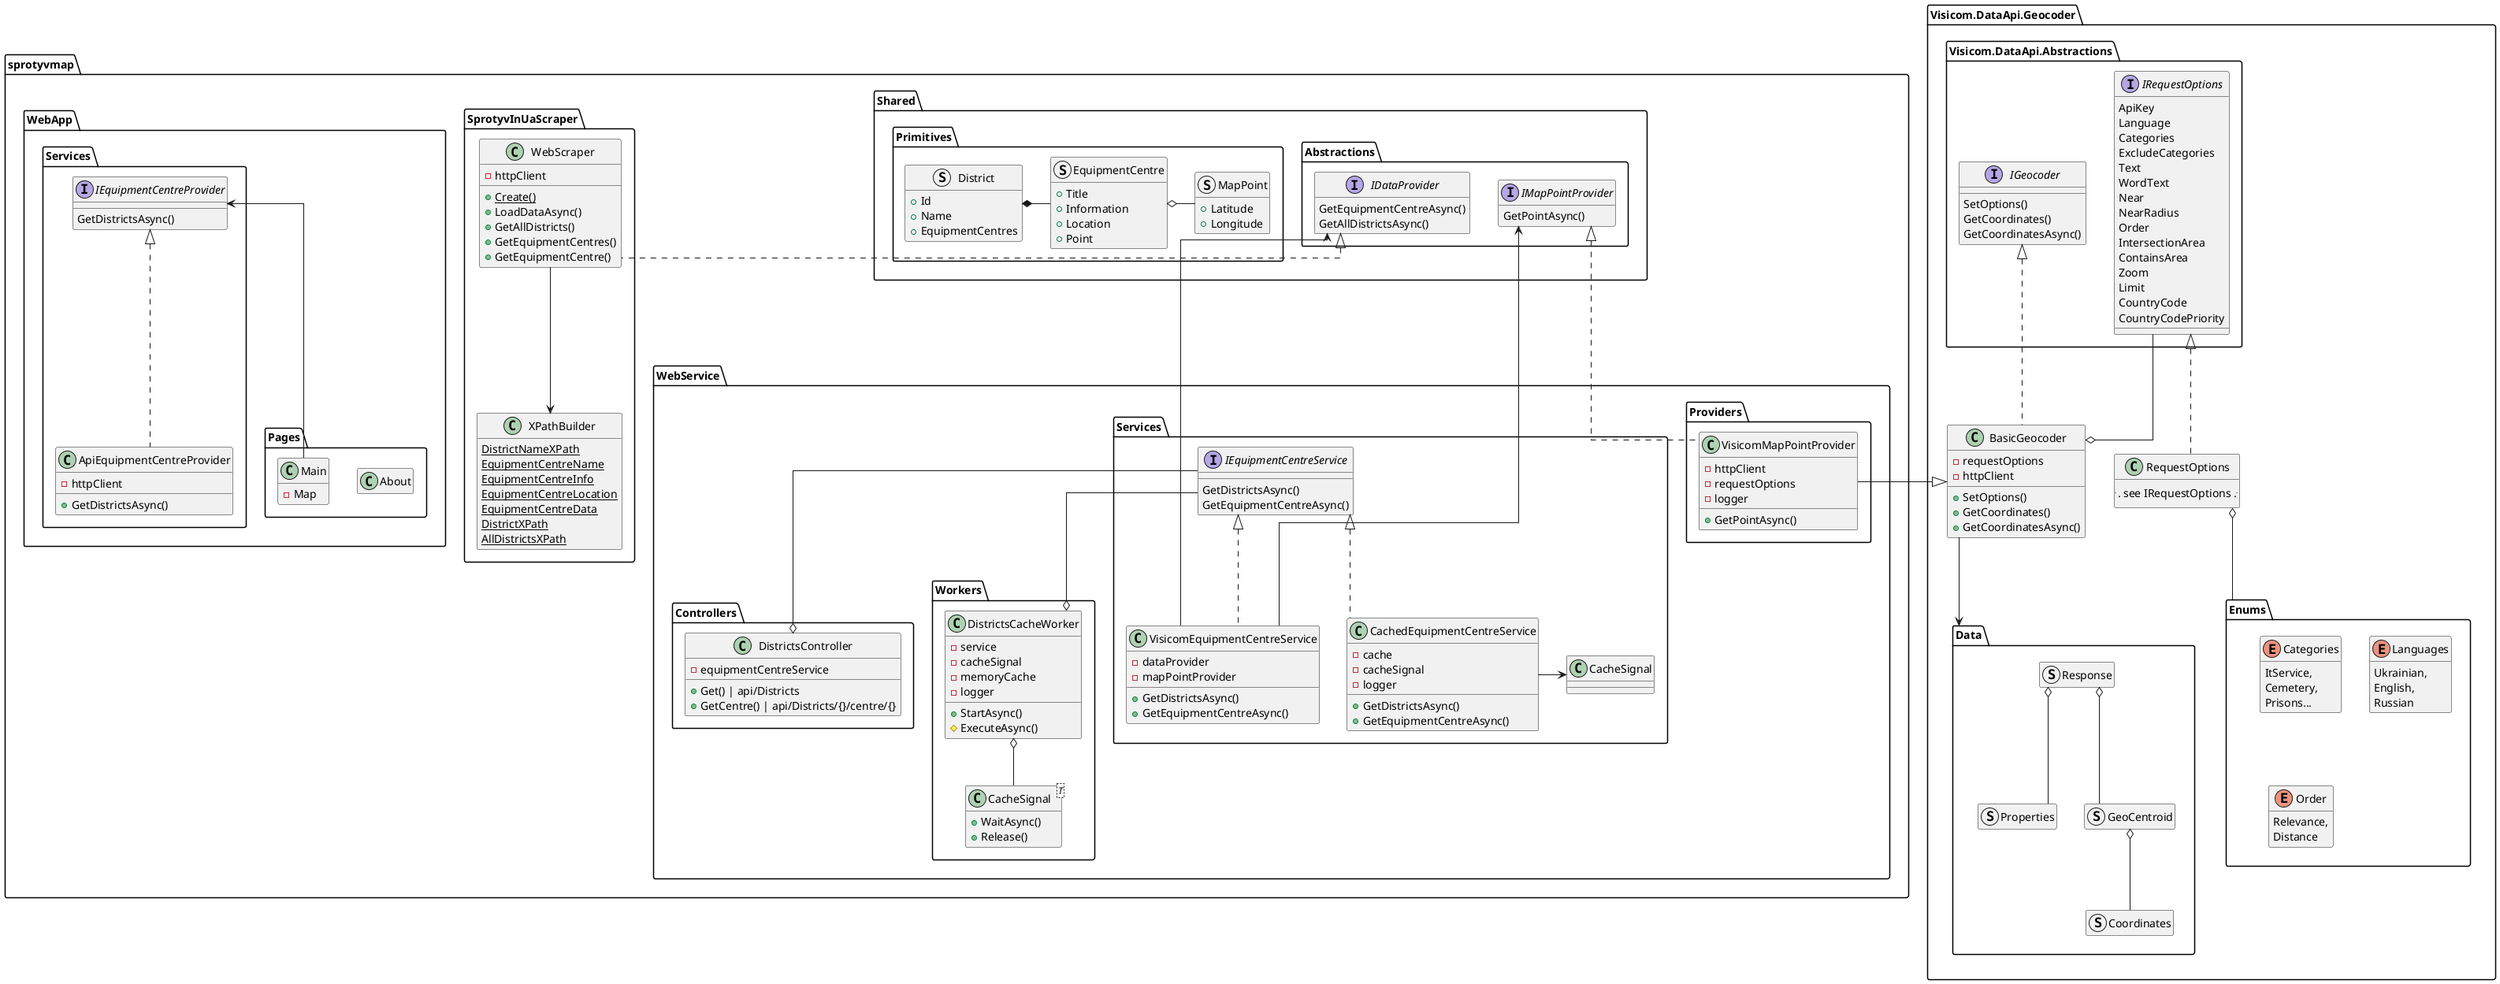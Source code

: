 @startuml sprotyvmap
skinparam linetype ortho
package sprotyvmap
{
    package Shared
    {
        package Abstractions
        {
            hide fields
            interface IDataProvider
            {
                GetEquipmentCentreAsync()
                GetAllDistrictsAsync()
            }
            interface IMapPointProvider
            {
                GetPointAsync()
            }
        }
        package Primitives
        {
            hide methods
            struct District
            {
                +Id
                +Name
                +EquipmentCentres
            }
            struct EquipmentCentre
            {
                +Title
                +Information
                +Location
                +Point
            }
            struct MapPoint
            {
                +Latitude
                +Longitude
            }
        }
        District *- EquipmentCentre
        EquipmentCentre o- MapPoint

    }
    package SprotyvInUaScraper
    {
        class WebScraper
        {
            -httpClient
            +{static}Create()
            +LoadDataAsync()
            +GetAllDistricts()
            +GetEquipmentCentres()
            +GetEquipmentCentre()
        }
        IDataProvider <|. WebScraper 
        class XPathBuilder
        {
            {static} DistrictNameXPath
            {static} EquipmentCentreName
            {static} EquipmentCentreInfo
            {static} EquipmentCentreLocation
            {static} EquipmentCentreData
            {static} DistrictXPath
            {static} AllDistrictsXPath
        }
        hide XPathBuilder methods
        WebScraper --> XPathBuilder
    }
    package WebApp
    {

        package Services
        {
            interface IEquipmentCentreProvider
            {
                GetDistrictsAsync()
            }
            class ApiEquipmentCentreProvider implements IEquipmentCentreProvider
            {
                -httpClient
                +GetDistrictsAsync()
            }
        }
        package Pages
        {
            class About
            {
            }
            hide About members
            class Main
            {
                -Map
            }
            hide Main methods
        }
        IEquipmentCentreProvider <-- Main
    }
    package WebService
    {
        package Providers
        {
            class VisicomMapPointProvider 
            {
                -httpClient
                -requestOptions
                -logger
                +GetPointAsync()
            }
            IMapPointProvider <|.. VisicomMapPointProvider 
        }
        package Services
        {
            interface IEquipmentCentreService
            {
                GetDistrictsAsync()
                GetEquipmentCentreAsync()
            }
            class VisicomEquipmentCentreService implements IEquipmentCentreService
            {
                -dataProvider
                -mapPointProvider
                +GetDistrictsAsync()
                +GetEquipmentCentreAsync()
            }
            class CachedEquipmentCentreService implements IEquipmentCentreService
            {
                -cache
                -cacheSignal
                -logger
                +GetDistrictsAsync()
                +GetEquipmentCentreAsync()
            }
            IDataProvider <-- VisicomEquipmentCentreService
            IMapPointProvider <-- VisicomEquipmentCentreService
            CachedEquipmentCentreService -> CacheSignal
        }
        package Controllers
        {
            class DistrictsController
            {
                -equipmentCentreService
                +Get() | api/Districts
                +GetCentre() | api/Districts/{}/centre/{}
            }
            IEquipmentCentreService --o DistrictsController
        }
        package Workers
        {
            class CacheSignal<T>
            {
                +WaitAsync()
                +Release()
            }
            hide CacheSignal fields

            class DistrictsCacheWorker
            {
                -service
                -cacheSignal
                -memoryCache
                -logger
                +StartAsync()
                #ExecuteAsync()
            }
            ' IEquipmentCentreService --o DistrictsCacheWorker
            DistrictsCacheWorker o-up- IEquipmentCentreService
            DistrictsCacheWorker o-- CacheSignal
        }

    }
}
set separator none
package Visicom.DataApi.Geocoder
{
    package Visicom.DataApi.Abstractions
    {
        interface IGeocoder
        {
            SetOptions()
            GetCoordinates()
            GetCoordinatesAsync()
        }
        interface IRequestOptions
        {
            ApiKey
            Language
            Categories
            ExcludeCategories
            Text
            WordText
            Near
            NearRadius
            Order
            IntersectionArea
            ContainsArea
            Zoom
            Limit
            CountryCode
            CountryCodePriority
        }
    }
    package Data
    {
        hide members
        struct Response
        struct Properties
        struct GeoCentroid
        struct Coordinates
        Response o-- GeoCentroid
        Response o-- Properties
        GeoCentroid o-- Coordinates
    }
    package Enums
    {
        hide methods
        enum Categories
        {
            ItService,
            Cemetery,
            Prisons...
        }
        enum Languages
        {
            Ukrainian,
            English,
            Russian
        }
        enum Order
        {
            Relevance,
            Distance
        }
    }
    class BasicGeocoder implements IGeocoder
    {
        -requestOptions
        -httpClient
        +SetOptions()
        +GetCoordinates()
        +GetCoordinatesAsync()
    }
    class RequestOptions implements IRequestOptions
    {
        ... see IRequestOptions ...
    }
    RequestOptions o-- Enums
    BasicGeocoder --> Data
    IRequestOptions -o BasicGeocoder
    VisicomMapPointProvider -|> BasicGeocoder
}

@enduml